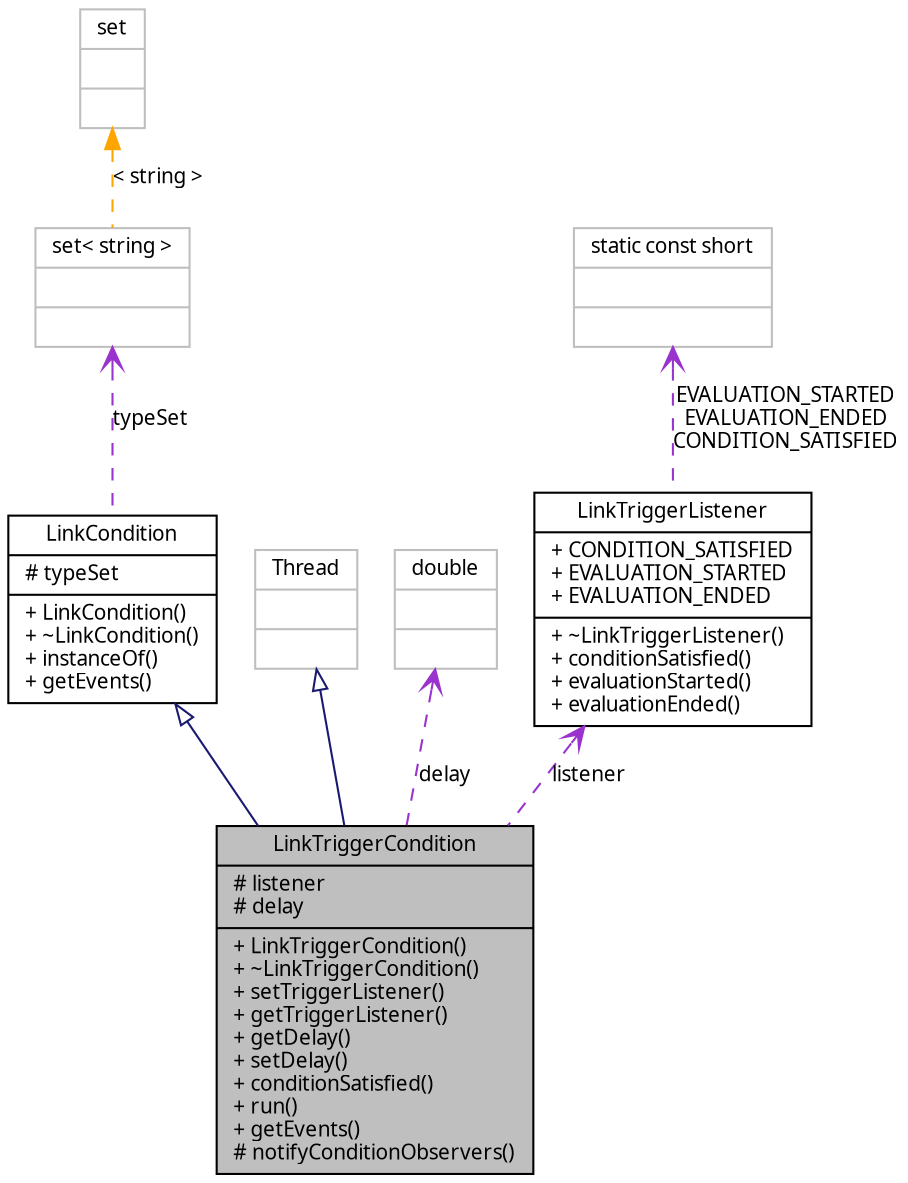 digraph G
{
  edge [fontname="FreeSans.ttf",fontsize=10,labelfontname="FreeSans.ttf",labelfontsize=10];
  node [fontname="FreeSans.ttf",fontsize=10,shape=record];
  Node1 [label="{LinkTriggerCondition\n|# listener\l# delay\l|+ LinkTriggerCondition()\l+ ~LinkTriggerCondition()\l+ setTriggerListener()\l+ getTriggerListener()\l+ getDelay()\l+ setDelay()\l+ conditionSatisfied()\l+ run()\l+ getEvents()\l# notifyConditionObservers()\l}",height=0.2,width=0.4,color="black", fillcolor="grey75", style="filled" fontcolor="black"];
  Node2 -> Node1 [dir=back,color="midnightblue",fontsize=10,style="solid",arrowtail="empty",fontname="FreeSans.ttf"];
  Node2 [label="{LinkCondition\n|# typeSet\l|+ LinkCondition()\l+ ~LinkCondition()\l+ instanceOf()\l+ getEvents()\l}",height=0.2,width=0.4,color="black", fillcolor="white", style="filled",URL="$classbr_1_1pucrio_1_1telemidia_1_1ginga_1_1ncl_1_1model_1_1link_1_1LinkCondition.html"];
  Node3 -> Node2 [dir=back,color="darkorchid3",fontsize=10,style="dashed",label="typeSet",arrowtail="open",fontname="FreeSans.ttf"];
  Node3 [label="{set\< string \>\n||}",height=0.2,width=0.4,color="grey75", fillcolor="white", style="filled"];
  Node4 -> Node3 [dir=back,color="orange",fontsize=10,style="dashed",label="\< string \>",fontname="FreeSans.ttf"];
  Node4 [label="{set\n||}",height=0.2,width=0.4,color="grey75", fillcolor="white", style="filled",tooltip="STL class."];
  Node5 -> Node1 [dir=back,color="midnightblue",fontsize=10,style="solid",arrowtail="empty",fontname="FreeSans.ttf"];
  Node5 [label="{Thread\n||}",height=0.2,width=0.4,color="grey75", fillcolor="white", style="filled"];
  Node6 -> Node1 [dir=back,color="darkorchid3",fontsize=10,style="dashed",label="delay",arrowtail="open",fontname="FreeSans.ttf"];
  Node6 [label="{double\n||}",height=0.2,width=0.4,color="grey75", fillcolor="white", style="filled"];
  Node7 -> Node1 [dir=back,color="darkorchid3",fontsize=10,style="dashed",label="listener",arrowtail="open",fontname="FreeSans.ttf"];
  Node7 [label="{LinkTriggerListener\n|+ CONDITION_SATISFIED\l+ EVALUATION_STARTED\l+ EVALUATION_ENDED\l|+ ~LinkTriggerListener()\l+ conditionSatisfied()\l+ evaluationStarted()\l+ evaluationEnded()\l}",height=0.2,width=0.4,color="black", fillcolor="white", style="filled",URL="$classbr_1_1pucrio_1_1telemidia_1_1ginga_1_1ncl_1_1model_1_1link_1_1LinkTriggerListener.html"];
  Node8 -> Node7 [dir=back,color="darkorchid3",fontsize=10,style="dashed",label="EVALUATION_STARTED\nEVALUATION_ENDED\nCONDITION_SATISFIED",arrowtail="open",fontname="FreeSans.ttf"];
  Node8 [label="{static const short\n||}",height=0.2,width=0.4,color="grey75", fillcolor="white", style="filled"];
}
